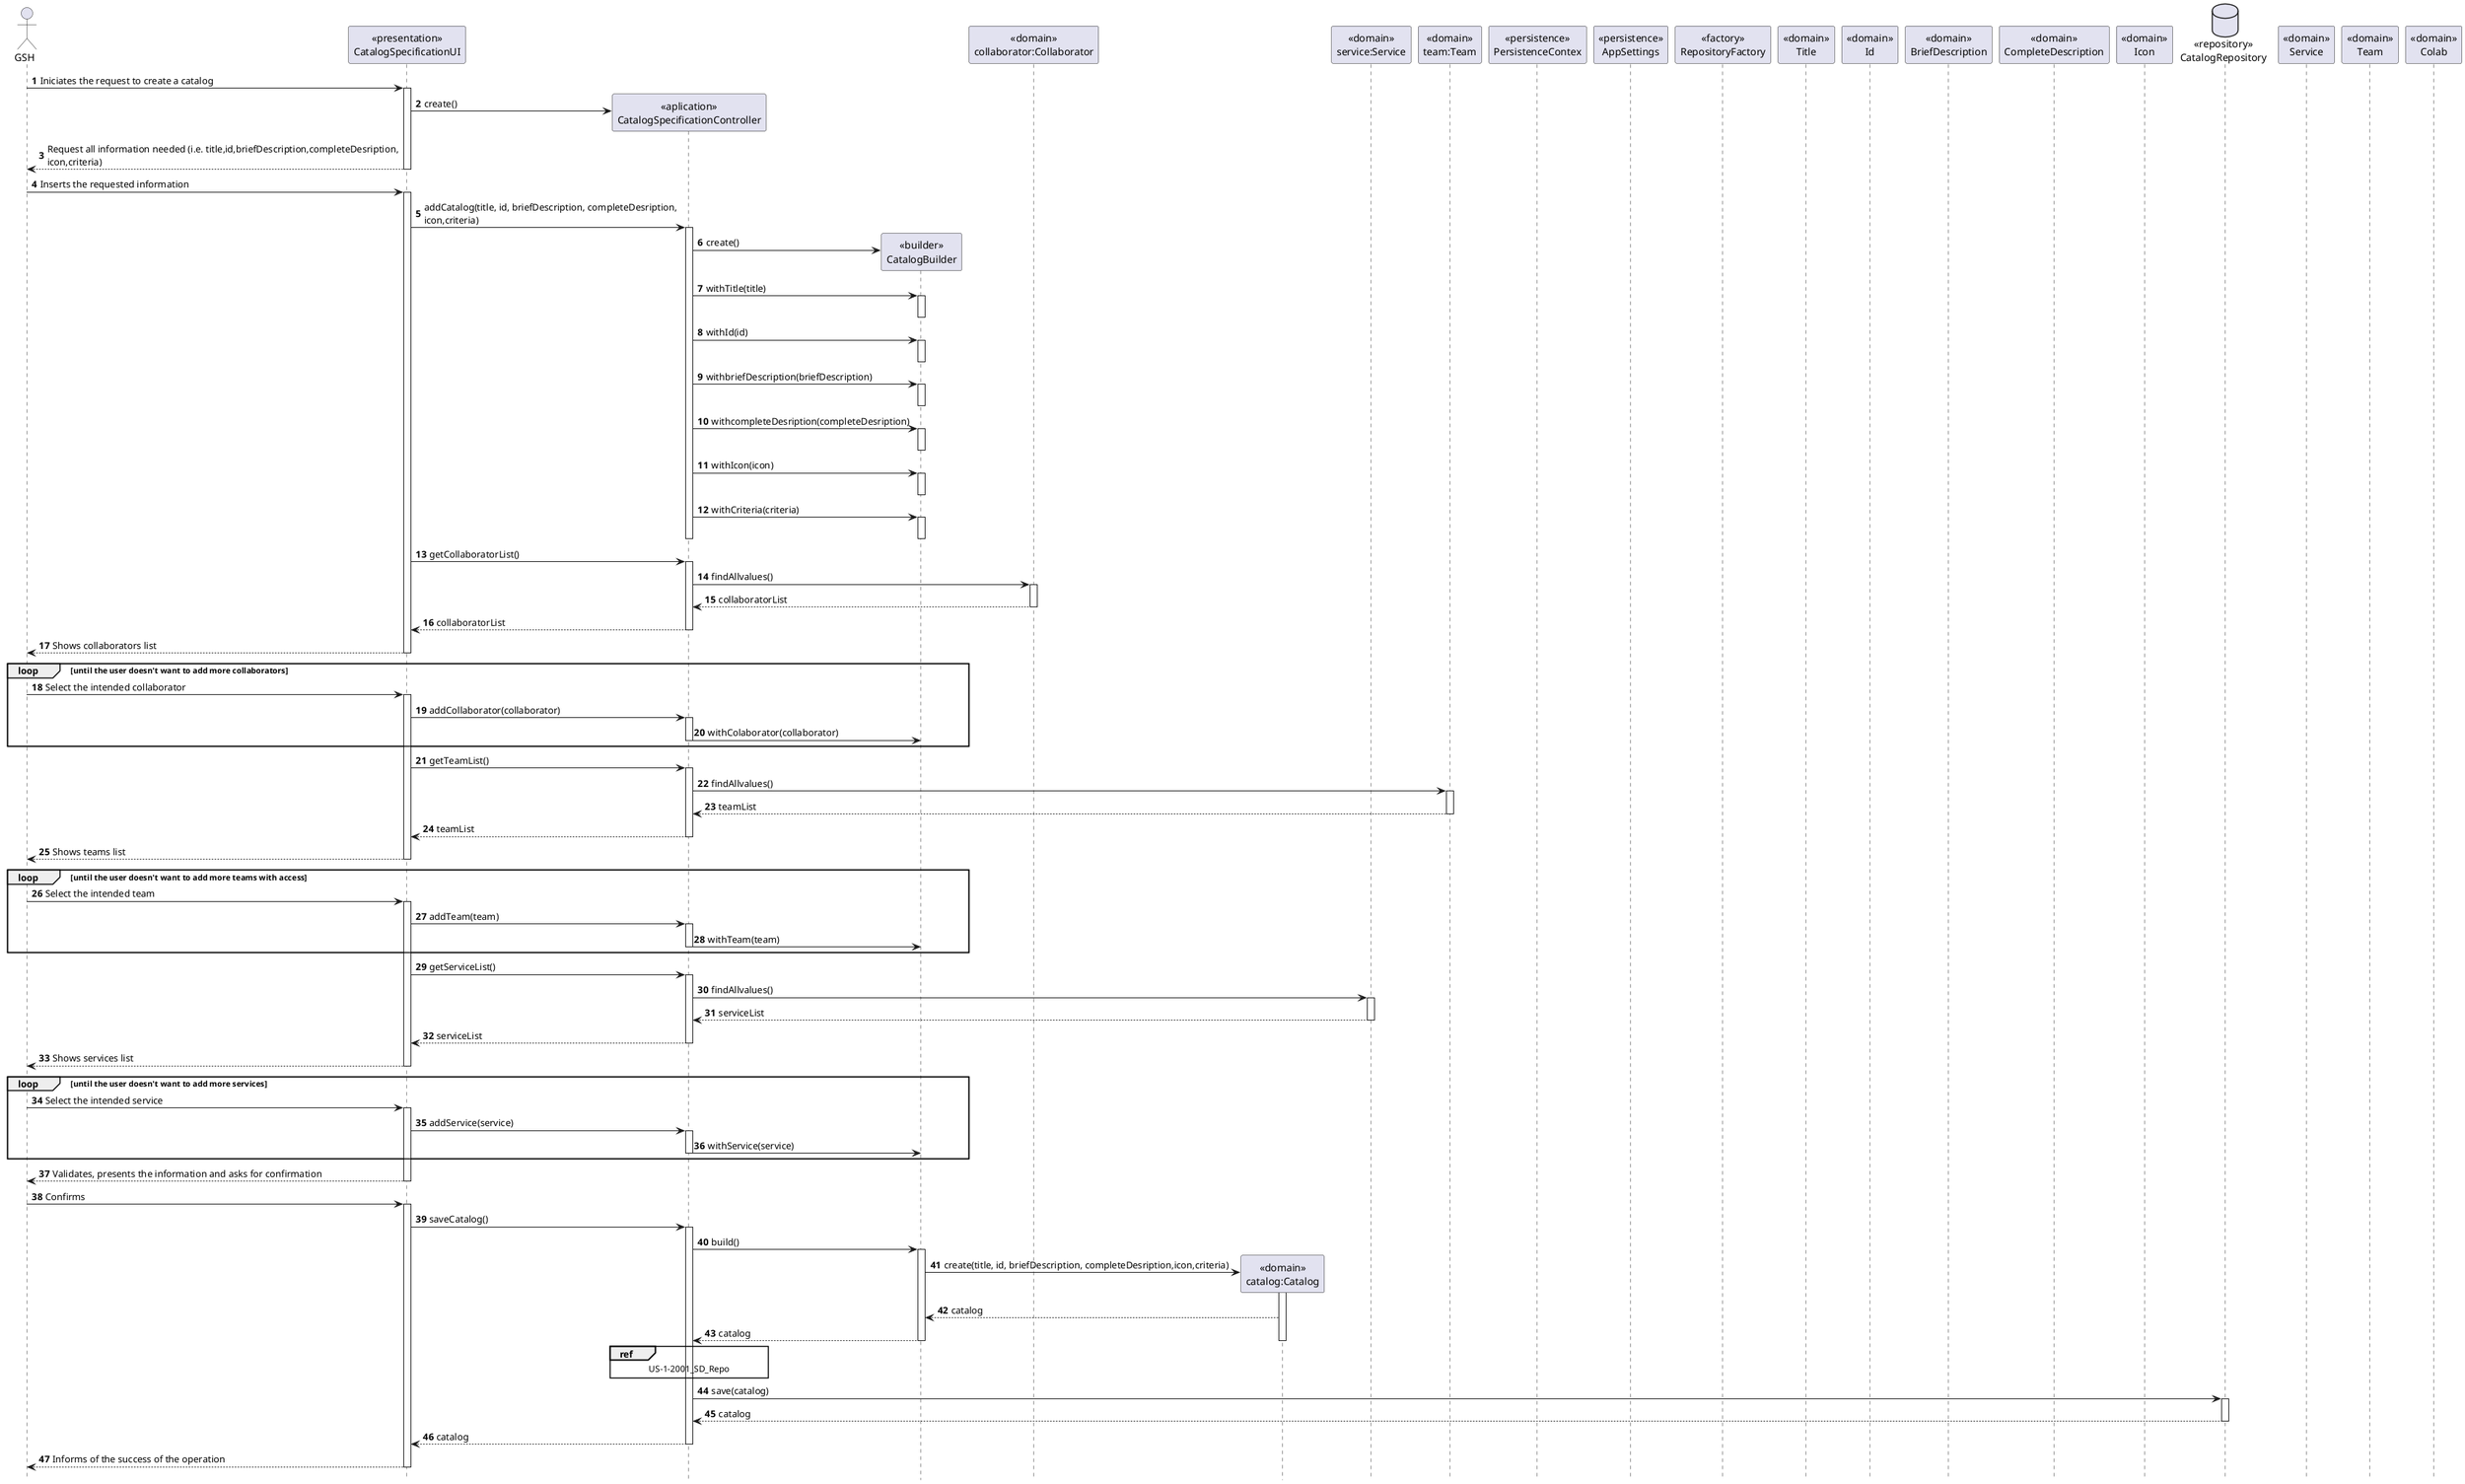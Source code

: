 @startuml
autonumber
hide footbox

actor "GSH" as GSH

participant "<<presentation>>\nCatalogSpecificationUI" as UI
participant "<<aplication>>\nCatalogSpecificationController" as CTRL
participant "<<builder>>\nCatalogBuilder" as CB
participant "<<domain>>\ncollaborator:Collaborator" as COLLAB
participant "<<domain>>\ncatalog:Catalog" as CATALOG
participant "<<domain>>\nservice:Service" as SERV

participant "<<domain>>\nteam:Team" as TEAM
database "<<repository>>\nCatalogRepository" as CR

participant "<<persistence>>\nPersistenceContex" as PC
participant "<<persistence>>\nAppSettings" as AS
participant "<<factory>>\nRepositoryFactory" as RF
participant "<<domain>>\nTitle" as TL
participant "<<domain>>\nId" as ID
participant "<<domain>>\nBriefDescription" as BD
participant "<<domain>>\nCompleteDescription" as CD
participant "<<domain>>\nIcon" as IC
participant "<<domain>>\nCriteria" as CR
participant "<<domain>>\nService" as SV
participant "<<domain>>\nTeam" as TM
participant "<<domain>>\nColab" as COLAB




GSH-> UI : Iniciates the request to create a catalog
activate UI

UI-> CTRL** : create()

UI --> GSH: Request all information needed (i.e. title,id,briefDescription,completeDesription,\nicon,criteria)

deactivate UI
GSH-> UI : Inserts the requested information
activate UI
UI-> CTRL : addCatalog(title, id, briefDescription, completeDesription,\nicon,criteria)
activate CTRL

CTRL-> CB** : create()
CTRL-> CB : withTitle(title)
activate CB
deactivate CB
CTRL-> CB : withId(id)
activate CB
deactivate CB
CTRL-> CB : withbriefDescription(briefDescription)
activate CB
deactivate CB
CTRL-> CB : withcompleteDesription(completeDesription)
activate CB
deactivate CB
CTRL-> CB : withIcon(icon)
activate CB
deactivate CB
CTRL-> CB : withCriteria(criteria)
activate CB
deactivate CB
deactivate CB
deactivate CTRL

UI-> CTRL : getCollaboratorList()
activate CTRL

CTRL-> COLLAB : findAllvalues()
activate COLLAB

COLLAB--> CTRL : collaboratorList
deactivate COLLAB
CTRL--> UI : collaboratorList
deactivate CTRL

UI --> GSH: Shows collaborators list
deactivate UI

loop until the user doesn't want to add more collaborators
GSH-> UI : Select the intended collaborator
activate UI

UI-> CTRL : addCollaborator(collaborator)
activate CTRL
CTRL-> CB : withColaborator(collaborator)
deactivate CTRL
end
activate CB
deactivate CB


UI-> CTRL : getTeamList()
activate CTRL

CTRL-> TEAM : findAllvalues()
activate TEAM

TEAM--> CTRL : teamList
deactivate TEAM
CTRL--> UI : teamList
deactivate CTRL

UI --> GSH: Shows teams list
deactivate UI

loop until the user doesn't want to add more teams with access
GSH-> UI : Select the intended team
activate UI

UI-> CTRL : addTeam(team)
activate CTRL
CTRL-> CB : withTeam(team)
deactivate CTRL
end
activate CB
deactivate CB



UI-> CTRL : getServiceList()
activate CTRL

CTRL-> SERV : findAllvalues()
activate SERV

SERV--> CTRL : serviceList
deactivate SERV
CTRL--> UI : serviceList
deactivate CTRL

UI --> GSH: Shows services list
deactivate UI

loop until the user doesn't want to add more services
GSH-> UI : Select the intended service
activate UI

UI-> CTRL : addService(service)
activate CTRL
CTRL-> CB : withService(service)
deactivate CTRL
end
activate CB
deactivate CB



UI --> GSH: Validates, presents the information and asks for confirmation
deactivate UI

deactivate UI
GSH-> UI : Confirms
activate UI

UI-> CTRL : saveCatalog()
activate CTRL

CTRL-> CB : build()
activate CB
CB-> CATALOG** : create(title, id, briefDescription, completeDesription,icon,criteria)


activate CATALOG
CATALOG --> CB : catalog

CB --> CTRL : catalog
deactivate CATALOG
deactivate CB

ref over CTRL
US-1-2001_SD_Repo
end ref

CTRL-> CR : save(catalog)
activate CR
CR --> CTRL : catalog
deactivate CR
CTRL --> UI : catalog
deactivate CTRL

UI --> GSH: Informs of the success of the operation
deactivate UI
deactivate GSH

@enduml